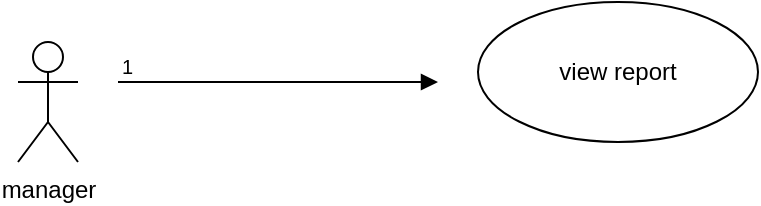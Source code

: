 <mxfile version="12.3.2" type="device" pages="1"><diagram id="yWbqL0f1h1IXjvnY6RkB" name="Page-1"><mxGraphModel dx="1035" dy="626" grid="1" gridSize="10" guides="1" tooltips="1" connect="1" arrows="1" fold="1" page="1" pageScale="1" pageWidth="850" pageHeight="1100" math="0" shadow="0"><root><mxCell id="0"/><mxCell id="1" parent="0"/><mxCell id="cD4ffVqKZCaDQZ9KTie3-1" value="manager&lt;br&gt;" style="shape=umlActor;verticalLabelPosition=bottom;labelBackgroundColor=#ffffff;verticalAlign=top;html=1;" vertex="1" parent="1"><mxGeometry x="40" y="290" width="30" height="60" as="geometry"/></mxCell><mxCell id="cD4ffVqKZCaDQZ9KTie3-4" value="" style="endArrow=block;endFill=1;html=1;edgeStyle=orthogonalEdgeStyle;align=left;verticalAlign=top;" edge="1" parent="1"><mxGeometry x="-1" relative="1" as="geometry"><mxPoint x="90" y="310" as="sourcePoint"/><mxPoint x="250" y="310" as="targetPoint"/></mxGeometry></mxCell><mxCell id="cD4ffVqKZCaDQZ9KTie3-5" value="1" style="resizable=0;html=1;align=left;verticalAlign=bottom;labelBackgroundColor=#ffffff;fontSize=10;" connectable="0" vertex="1" parent="cD4ffVqKZCaDQZ9KTie3-4"><mxGeometry x="-1" relative="1" as="geometry"/></mxCell><mxCell id="cD4ffVqKZCaDQZ9KTie3-6" value="view report" style="ellipse;whiteSpace=wrap;html=1;" vertex="1" parent="1"><mxGeometry x="270" y="270" width="140" height="70" as="geometry"/></mxCell></root></mxGraphModel></diagram></mxfile>